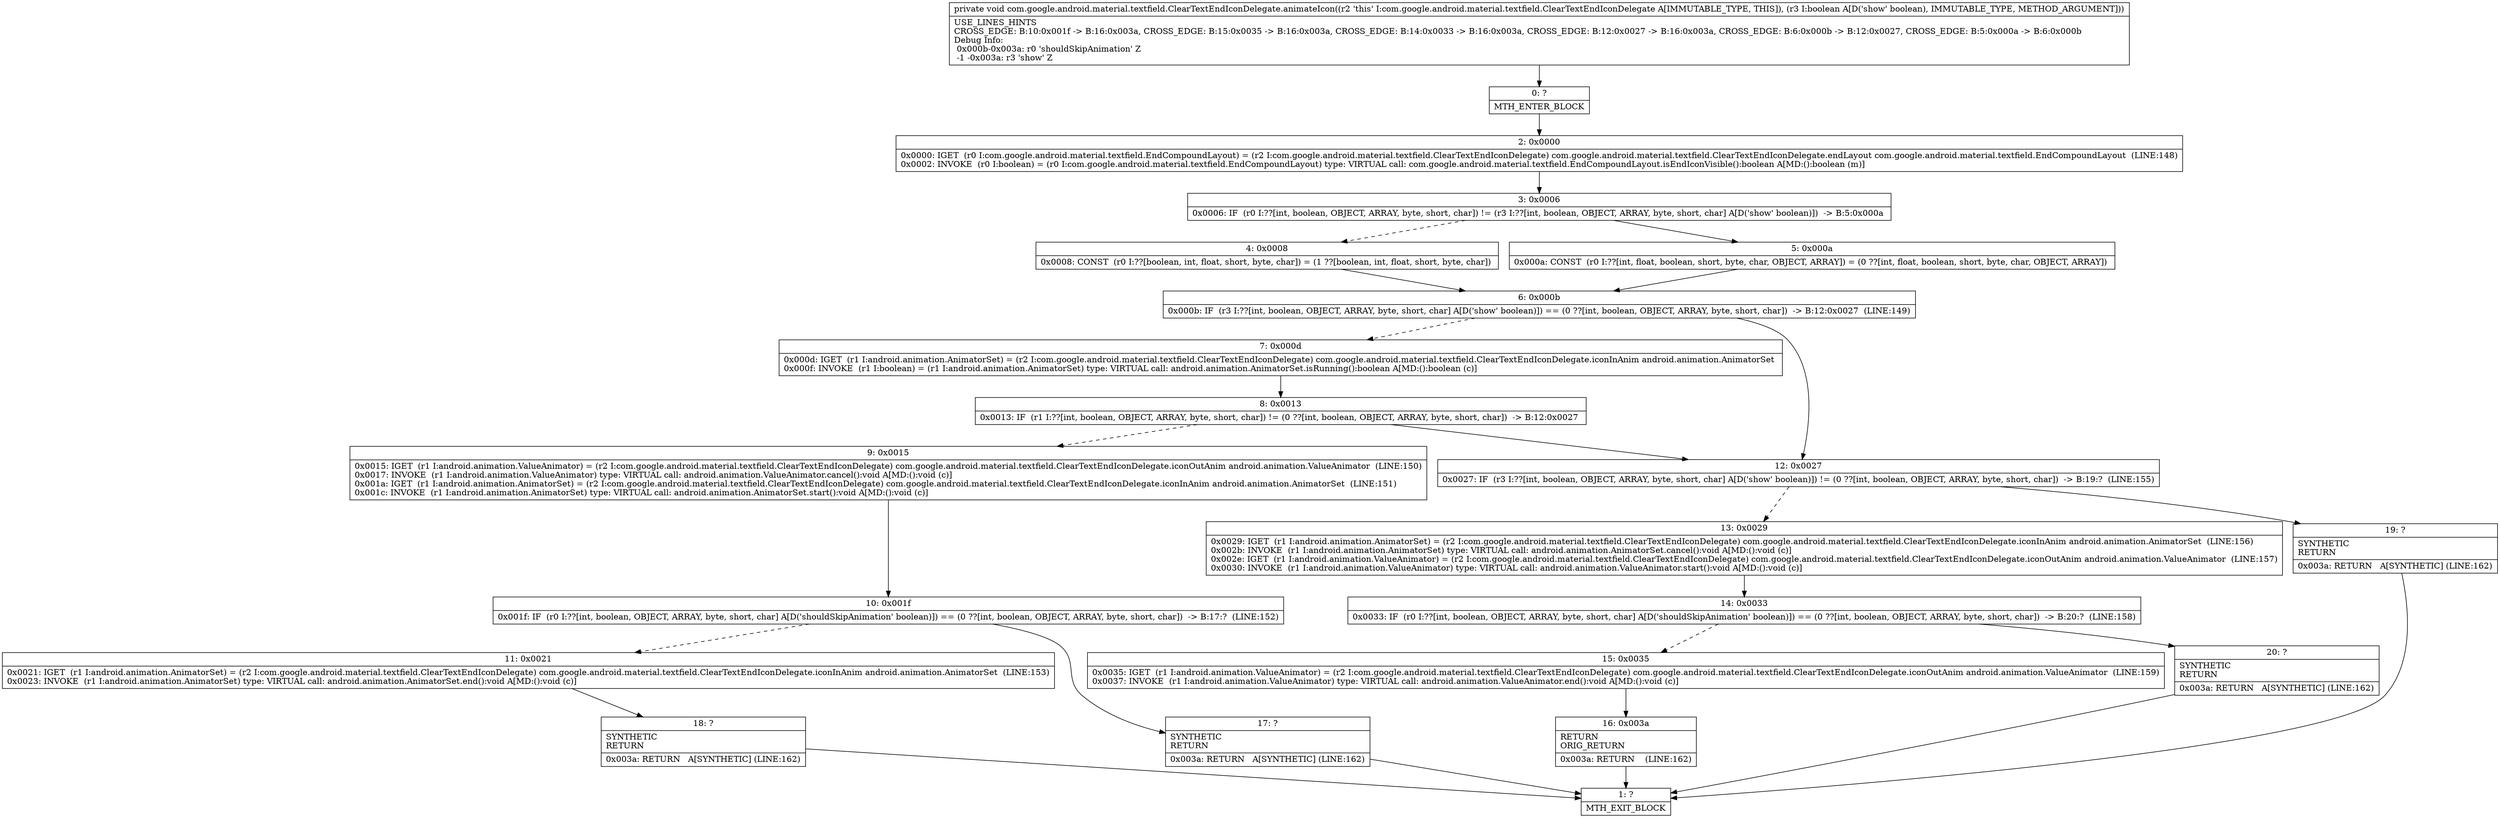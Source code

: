digraph "CFG forcom.google.android.material.textfield.ClearTextEndIconDelegate.animateIcon(Z)V" {
Node_0 [shape=record,label="{0\:\ ?|MTH_ENTER_BLOCK\l}"];
Node_2 [shape=record,label="{2\:\ 0x0000|0x0000: IGET  (r0 I:com.google.android.material.textfield.EndCompoundLayout) = (r2 I:com.google.android.material.textfield.ClearTextEndIconDelegate) com.google.android.material.textfield.ClearTextEndIconDelegate.endLayout com.google.android.material.textfield.EndCompoundLayout  (LINE:148)\l0x0002: INVOKE  (r0 I:boolean) = (r0 I:com.google.android.material.textfield.EndCompoundLayout) type: VIRTUAL call: com.google.android.material.textfield.EndCompoundLayout.isEndIconVisible():boolean A[MD:():boolean (m)]\l}"];
Node_3 [shape=record,label="{3\:\ 0x0006|0x0006: IF  (r0 I:??[int, boolean, OBJECT, ARRAY, byte, short, char]) != (r3 I:??[int, boolean, OBJECT, ARRAY, byte, short, char] A[D('show' boolean)])  \-\> B:5:0x000a \l}"];
Node_4 [shape=record,label="{4\:\ 0x0008|0x0008: CONST  (r0 I:??[boolean, int, float, short, byte, char]) = (1 ??[boolean, int, float, short, byte, char]) \l}"];
Node_6 [shape=record,label="{6\:\ 0x000b|0x000b: IF  (r3 I:??[int, boolean, OBJECT, ARRAY, byte, short, char] A[D('show' boolean)]) == (0 ??[int, boolean, OBJECT, ARRAY, byte, short, char])  \-\> B:12:0x0027  (LINE:149)\l}"];
Node_7 [shape=record,label="{7\:\ 0x000d|0x000d: IGET  (r1 I:android.animation.AnimatorSet) = (r2 I:com.google.android.material.textfield.ClearTextEndIconDelegate) com.google.android.material.textfield.ClearTextEndIconDelegate.iconInAnim android.animation.AnimatorSet \l0x000f: INVOKE  (r1 I:boolean) = (r1 I:android.animation.AnimatorSet) type: VIRTUAL call: android.animation.AnimatorSet.isRunning():boolean A[MD:():boolean (c)]\l}"];
Node_8 [shape=record,label="{8\:\ 0x0013|0x0013: IF  (r1 I:??[int, boolean, OBJECT, ARRAY, byte, short, char]) != (0 ??[int, boolean, OBJECT, ARRAY, byte, short, char])  \-\> B:12:0x0027 \l}"];
Node_9 [shape=record,label="{9\:\ 0x0015|0x0015: IGET  (r1 I:android.animation.ValueAnimator) = (r2 I:com.google.android.material.textfield.ClearTextEndIconDelegate) com.google.android.material.textfield.ClearTextEndIconDelegate.iconOutAnim android.animation.ValueAnimator  (LINE:150)\l0x0017: INVOKE  (r1 I:android.animation.ValueAnimator) type: VIRTUAL call: android.animation.ValueAnimator.cancel():void A[MD:():void (c)]\l0x001a: IGET  (r1 I:android.animation.AnimatorSet) = (r2 I:com.google.android.material.textfield.ClearTextEndIconDelegate) com.google.android.material.textfield.ClearTextEndIconDelegate.iconInAnim android.animation.AnimatorSet  (LINE:151)\l0x001c: INVOKE  (r1 I:android.animation.AnimatorSet) type: VIRTUAL call: android.animation.AnimatorSet.start():void A[MD:():void (c)]\l}"];
Node_10 [shape=record,label="{10\:\ 0x001f|0x001f: IF  (r0 I:??[int, boolean, OBJECT, ARRAY, byte, short, char] A[D('shouldSkipAnimation' boolean)]) == (0 ??[int, boolean, OBJECT, ARRAY, byte, short, char])  \-\> B:17:?  (LINE:152)\l}"];
Node_11 [shape=record,label="{11\:\ 0x0021|0x0021: IGET  (r1 I:android.animation.AnimatorSet) = (r2 I:com.google.android.material.textfield.ClearTextEndIconDelegate) com.google.android.material.textfield.ClearTextEndIconDelegate.iconInAnim android.animation.AnimatorSet  (LINE:153)\l0x0023: INVOKE  (r1 I:android.animation.AnimatorSet) type: VIRTUAL call: android.animation.AnimatorSet.end():void A[MD:():void (c)]\l}"];
Node_18 [shape=record,label="{18\:\ ?|SYNTHETIC\lRETURN\l|0x003a: RETURN   A[SYNTHETIC] (LINE:162)\l}"];
Node_1 [shape=record,label="{1\:\ ?|MTH_EXIT_BLOCK\l}"];
Node_17 [shape=record,label="{17\:\ ?|SYNTHETIC\lRETURN\l|0x003a: RETURN   A[SYNTHETIC] (LINE:162)\l}"];
Node_12 [shape=record,label="{12\:\ 0x0027|0x0027: IF  (r3 I:??[int, boolean, OBJECT, ARRAY, byte, short, char] A[D('show' boolean)]) != (0 ??[int, boolean, OBJECT, ARRAY, byte, short, char])  \-\> B:19:?  (LINE:155)\l}"];
Node_13 [shape=record,label="{13\:\ 0x0029|0x0029: IGET  (r1 I:android.animation.AnimatorSet) = (r2 I:com.google.android.material.textfield.ClearTextEndIconDelegate) com.google.android.material.textfield.ClearTextEndIconDelegate.iconInAnim android.animation.AnimatorSet  (LINE:156)\l0x002b: INVOKE  (r1 I:android.animation.AnimatorSet) type: VIRTUAL call: android.animation.AnimatorSet.cancel():void A[MD:():void (c)]\l0x002e: IGET  (r1 I:android.animation.ValueAnimator) = (r2 I:com.google.android.material.textfield.ClearTextEndIconDelegate) com.google.android.material.textfield.ClearTextEndIconDelegate.iconOutAnim android.animation.ValueAnimator  (LINE:157)\l0x0030: INVOKE  (r1 I:android.animation.ValueAnimator) type: VIRTUAL call: android.animation.ValueAnimator.start():void A[MD:():void (c)]\l}"];
Node_14 [shape=record,label="{14\:\ 0x0033|0x0033: IF  (r0 I:??[int, boolean, OBJECT, ARRAY, byte, short, char] A[D('shouldSkipAnimation' boolean)]) == (0 ??[int, boolean, OBJECT, ARRAY, byte, short, char])  \-\> B:20:?  (LINE:158)\l}"];
Node_15 [shape=record,label="{15\:\ 0x0035|0x0035: IGET  (r1 I:android.animation.ValueAnimator) = (r2 I:com.google.android.material.textfield.ClearTextEndIconDelegate) com.google.android.material.textfield.ClearTextEndIconDelegate.iconOutAnim android.animation.ValueAnimator  (LINE:159)\l0x0037: INVOKE  (r1 I:android.animation.ValueAnimator) type: VIRTUAL call: android.animation.ValueAnimator.end():void A[MD:():void (c)]\l}"];
Node_16 [shape=record,label="{16\:\ 0x003a|RETURN\lORIG_RETURN\l|0x003a: RETURN    (LINE:162)\l}"];
Node_20 [shape=record,label="{20\:\ ?|SYNTHETIC\lRETURN\l|0x003a: RETURN   A[SYNTHETIC] (LINE:162)\l}"];
Node_19 [shape=record,label="{19\:\ ?|SYNTHETIC\lRETURN\l|0x003a: RETURN   A[SYNTHETIC] (LINE:162)\l}"];
Node_5 [shape=record,label="{5\:\ 0x000a|0x000a: CONST  (r0 I:??[int, float, boolean, short, byte, char, OBJECT, ARRAY]) = (0 ??[int, float, boolean, short, byte, char, OBJECT, ARRAY]) \l}"];
MethodNode[shape=record,label="{private void com.google.android.material.textfield.ClearTextEndIconDelegate.animateIcon((r2 'this' I:com.google.android.material.textfield.ClearTextEndIconDelegate A[IMMUTABLE_TYPE, THIS]), (r3 I:boolean A[D('show' boolean), IMMUTABLE_TYPE, METHOD_ARGUMENT]))  | USE_LINES_HINTS\lCROSS_EDGE: B:10:0x001f \-\> B:16:0x003a, CROSS_EDGE: B:15:0x0035 \-\> B:16:0x003a, CROSS_EDGE: B:14:0x0033 \-\> B:16:0x003a, CROSS_EDGE: B:12:0x0027 \-\> B:16:0x003a, CROSS_EDGE: B:6:0x000b \-\> B:12:0x0027, CROSS_EDGE: B:5:0x000a \-\> B:6:0x000b\lDebug Info:\l  0x000b\-0x003a: r0 'shouldSkipAnimation' Z\l  \-1 \-0x003a: r3 'show' Z\l}"];
MethodNode -> Node_0;Node_0 -> Node_2;
Node_2 -> Node_3;
Node_3 -> Node_4[style=dashed];
Node_3 -> Node_5;
Node_4 -> Node_6;
Node_6 -> Node_7[style=dashed];
Node_6 -> Node_12;
Node_7 -> Node_8;
Node_8 -> Node_9[style=dashed];
Node_8 -> Node_12;
Node_9 -> Node_10;
Node_10 -> Node_11[style=dashed];
Node_10 -> Node_17;
Node_11 -> Node_18;
Node_18 -> Node_1;
Node_17 -> Node_1;
Node_12 -> Node_13[style=dashed];
Node_12 -> Node_19;
Node_13 -> Node_14;
Node_14 -> Node_15[style=dashed];
Node_14 -> Node_20;
Node_15 -> Node_16;
Node_16 -> Node_1;
Node_20 -> Node_1;
Node_19 -> Node_1;
Node_5 -> Node_6;
}

